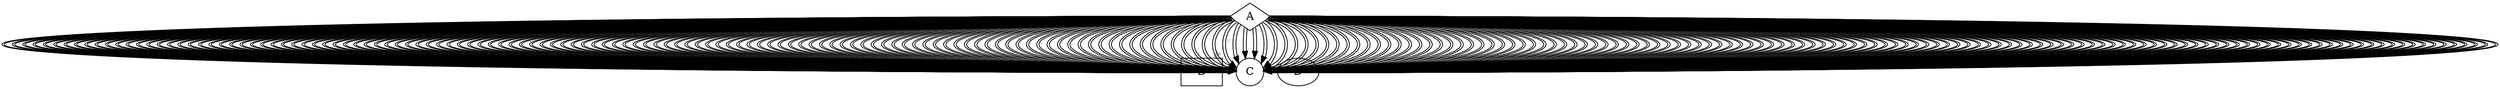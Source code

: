 digraph test1 {

  A [shape=diamond]
  B [shape=box]
  C [shape=circle]

  A -> B [style=dashed, color=grey]
  A -> C [color="black:invis:black"]
  A -> C [color="black:invis:black"]
  A -> C [color="black:invis:black"]
  A -> C [color="black:invis:black"]
  A -> C [color="black:invis:black"]
  A -> C [color="black:invis:black"]
  A -> C [color="black:invis:black"]
  A -> C [color="black:invis:black"]
  A -> C [color="black:invis:black"]
  A -> C [color="black:invis:black"]
  A -> C [color="black:invis:black"]
  A -> C [color="black:invis:black"]
  A -> C [color="black:invis:black"]
  A -> C [color="black:invis:black"]
  A -> C [color="black:invis:black"]
  A -> C [color="black:invis:black"]
  A -> C [color="black:invis:black"]
  A -> C [color="black:invis:black"]
  A -> C [color="black:invis:black"]
  A -> C [color="black:invis:black"]
  A -> C [color="black:invis:black"]
  A -> C [color="black:invis:black"]
  A -> C [color="black:invis:black"]
  A -> C [color="black:invis:black"]
  A -> C [color="black:invis:black"]
  A -> C [color="black:invis:black"]
  A -> C [color="black:invis:black"]
  A -> C [color="black:invis:black"]
  A -> C [color="black:invis:black"]
  A -> C [color="black:invis:black"]
  A -> C [color="black:invis:black"]
  A -> C [color="black:invis:black"]
  A -> C [color="black:invis:black"]
  A -> C [color="black:invis:black"]
  A -> C [color="black:invis:black"]
  A -> C [color="black:invis:black"]
  A -> C [color="black:invis:black"]
  A -> C [color="black:invis:black"]
  A -> C [color="black:invis:black"]
  A -> C [color="black:invis:black"]
  A -> C [color="black:invis:black"]
  A -> C [color="black:invis:black"]
  A -> C [color="black:invis:black"]
  A -> C [color="black:invis:black"]
  A -> C [color="black:invis:black"]
  A -> C [color="black:invis:black"]
  A -> C [color="black:invis:black"]
  A -> C [color="black:invis:black"]
  A -> C [color="black:invis:black"]
  A -> C [color="black:invis:black"]
  A -> C [color="black:invis:black"]
  A -> C [color="black:invis:black"]
  A -> C [color="black:invis:black"]
  A -> C [color="black:invis:black"]
  A -> C [color="black:invis:black"]
  A -> C [color="black:invis:black"]
  A -> C [color="black:invis:black"]
  A -> C [color="black:invis:black"]
  A -> C [color="black:invis:black"]
  A -> C [color="black:invis:black"]
  A -> C [color="black:invis:black"]
  A -> C [color="black:invis:black"]
  A -> C [color="black:invis:black"]
  A -> C [color="black:invis:black"]
  A -> C [color="black:invis:black"]
  A -> C [color="black:invis:black"]
  A -> C [color="black:invis:black"]
  A -> C [color="black:invis:black"]
  A -> C [color="black:invis:black"]
  A -> C [color="black:invis:black"]
  A -> C [color="black:invis:black"]
  A -> C [color="black:invis:black"]
  A -> C [color="black:invis:black"]
  A -> C [color="black:invis:black"]
  A -> C [color="black:invis:black"]
  A -> C [color="black:invis:black"]
  A -> C [color="black:invis:black"]
  A -> C [color="black:invis:black"]
  A -> C [color="black:invis:black"]
  A -> C [color="black:invis:black"]
  A -> C [color="black:invis:black"]
  A -> C [color="black:invis:black"]
  A -> C [color="black:invis:black"]
  A -> C [color="black:invis:black"]
  A -> C [color="black:invis:black"]
  A -> C [color="black:invis:black"]
  A -> C [color="black:invis:black"]
  A -> C [color="black:invis:black"]
  A -> C [color="black:invis:black"]
  A -> C [color="black:invis:black"]
  A -> C [color="black:invis:black"]
  A -> C [color="black:invis:black"]
  A -> C [color="black:invis:black"]
  A -> C [color="black:invis:black"]
  A -> C [color="black:invis:black"]
  A -> C [color="black:invis:black"]
  A -> C [color="black:invis:black"]
  A -> C [color="black:invis:black"]
  A -> C [color="black:invis:black"]
  A -> C [color="black:invis:black"]
  A -> C [color="black:invis:black"]
  A -> C [color="black:invis:black"]
  A -> C [color="black:invis:black"]
  A -> C [color="black:invis:black"]
  A -> C [color="black:invis:black"]
  A -> C [color="black:invis:black"]
  A -> C [color="black:invis:black"]
  A -> C [color="black:invis:black"]
  A -> C [color="black:invis:black"]
  A -> C [color="black:invis:black"]
  A -> C [color="black:invis:black"]
  A -> C [color="black:invis:black"]
  A -> C [color="black:invis:black"]
  A -> C [color="black:invis:black"]
  A -> C [color="black:invis:black"]
  A -> C [color="black:invis:black"]
  A -> C [color="black:invis:black"]
  A -> C [color="black:invis:black"]
  A -> C [color="black:invis:black"]
  A -> C [color="black:invis:black"]
  A -> C [color="black:invis:black"]
  A -> C [color="black:invis:black"]
  A -> C [color="black:invis:black"]
  A -> C [color="black:invis:black"]
  A -> C [color="black:invis:black"]
  A -> C [color="black:invis:black"]
  A -> C [color="black:invis:black"]
  A -> C [color="black:invis:black"]
  A -> C [color="black:invis:black"]
  A -> C [color="black:invis:black"]
  A -> C [color="black:invis:black"]
  A -> C [color="black:invis:black"]
  A -> C [color="black:invis:black"]
  A -> C [color="black:invis:black"]
  A -> C [color="black:invis:black"]
  A -> C [color="black:invis:black"]
  A -> C [color="black:invis:black"]
  A -> C [color="black:invis:black"]
  A -> C [color="black:invis:black"]
  A -> C [color="black:invis:black"]
  A -> C [color="black:invis:black"]
  A -> C [color="black:invis:black"]
  A -> C [color="black:invis:black"]
  A -> C [color="black:invis:black"]
  A -> C [color="black:invis:black"]
  A -> C [color="black:invis:black"]
  A -> C [color="black:invis:black"]
  A -> C [color="black:invis:black"]
  A -> C [color="black:invis:black"]
  A -> C [color="black:invis:black"]
  A -> C [color="black:invis:black"]
  A -> C [color="black:invis:black"]
  A -> C [color="black:invis:black"]
  A -> C [color="black:invis:black"]
  A -> C [color="black:invis:black"]
  A -> C [color="black:invis:black"]
  A -> C [color="black:invis:black"]
  A -> C [color="black:invis:black"]
  A -> C [color="black:invis:black"]
  A -> C [color="black:invis:black"]
  A -> C [color="black:invis:black"]
  A -> C [color="black:invis:black"]
  A -> C [color="black:invis:black"]
  A -> C [color="black:invis:black"]
  A -> C [color="black:invis:black"]
  A -> C [color="black:invis:black"]
  A -> C [color="black:invis:black"]
  A -> C [color="black:invis:black"]
  A -> C [color="black:invis:black"]
  A -> C [color="black:invis:black"]
  A -> C [color="black:invis:black"]
  A -> C [color="black:invis:black"]
  A -> C [color="black:invis:black"]
  A -> C [color="black:invis:black"]
  A -> C [color="black:invis:black"]
  A -> C [color="black:invis:black"]
  A -> C [color="black:invis:black"]
  A -> C [color="black:invis:black"]
  A -> C [color="black:invis:black"]
  A -> C [color="black:invis:black"]
  A -> C [color="black:invis:black"]
  A -> C [color="black:invis:black"]
  A -> C [color="black:invis:black"]
  A -> C [color="black:invis:black"]
  A -> C [color="black:invis:black"]
  A -> C [color="black:invis:black"]
  A -> C [color="black:invis:black"]
  A -> C [color="black:invis:black"]
  A -> C [color="black:invis:black"]
  A -> C [color="black:invis:black"]
  A -> C [color="black:invis:black"]
  A -> C [color="black:invis:black"]
  A -> C [color="black:invis:black"]
  A -> C [color="black:invis:black"]
  A -> C [color="black:invis:black"]
  A -> C [color="black:invis:black"]
  A -> C [color="black:invis:black"]
  A -> C [color="black:invis:black"]
  A -> C [color="black:invis:black"]
  A -> C [color="black:invis:black"]
  A -> C [color="black:invis:black"]
  A -> C [color="black:invis:black"]
  A -> C [color="black:invis:black"]
  A -> C [color="black:invis:black"]
  A -> C [color="black:invis:black"]
  A -> C [color="black:invis:black"]
  A -> C [color="black:invis:black"]
  A -> C [color="black:invis:black"]
  A -> C [color="black:invis:black"]
  A -> C [color="black:invis:black"]
  A -> C [color="black:invis:black"]
  A -> C [color="black:invis:black"]
  A -> C [color="black:invis:black"]
  A -> C [color="black:invis:black"]
  A -> C [color="black:invis:black"]
  A -> C [color="black:invis:black"]
  A -> C [color="black:invis:black"]
  A -> C [color="black:invis:black"]
  A -> C [color="black:invis:black"]
  A -> C [color="black:invis:black"]
  A -> C [color="black:invis:black"]
  A -> C [color="black:invis:black"]
  A -> C [color="black:invis:black"]
  A -> C [color="black:invis:black"]
  A -> C [color="black:invis:black"]
  A -> C [color="black:invis:black"]
  A -> C [color="black:invis:black"]
  A -> C [color="black:invis:black"]
  A -> C [color="black:invis:black"]
  A -> C [color="black:invis:black"]
  A -> C [color="black:invis:black"]
  A -> C [color="black:invis:black"]
  A -> C [color="black:invis:black"]
  A -> C [color="black:invis:black"]
  A -> C [color="black:invis:black"]
  A -> C [color="black:invis:black"]
  A -> C [color="black:invis:black"]
  A -> C [color="black:invis:black"]
  A -> C [color="black:invis:black"]
  A -> C [color="black:invis:black"]
  A -> C [color="black:invis:black"]
  A -> D [penwidth=-0, arrowhead=none]

  A -> C [color="black:invis:black"]
}

